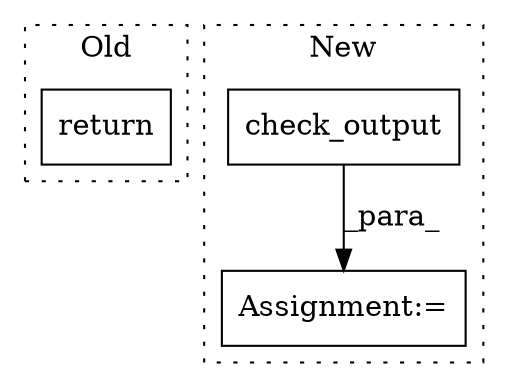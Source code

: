 digraph G {
subgraph cluster0 {
1 [label="return" a="41" s="6789" l="7" shape="box"];
label = "Old";
style="dotted";
}
subgraph cluster1 {
2 [label="check_output" a="32" s="7244,7264" l="13,1" shape="box"];
3 [label="Assignment:=" a="7" s="7405" l="49" shape="box"];
label = "New";
style="dotted";
}
2 -> 3 [label="_para_"];
}